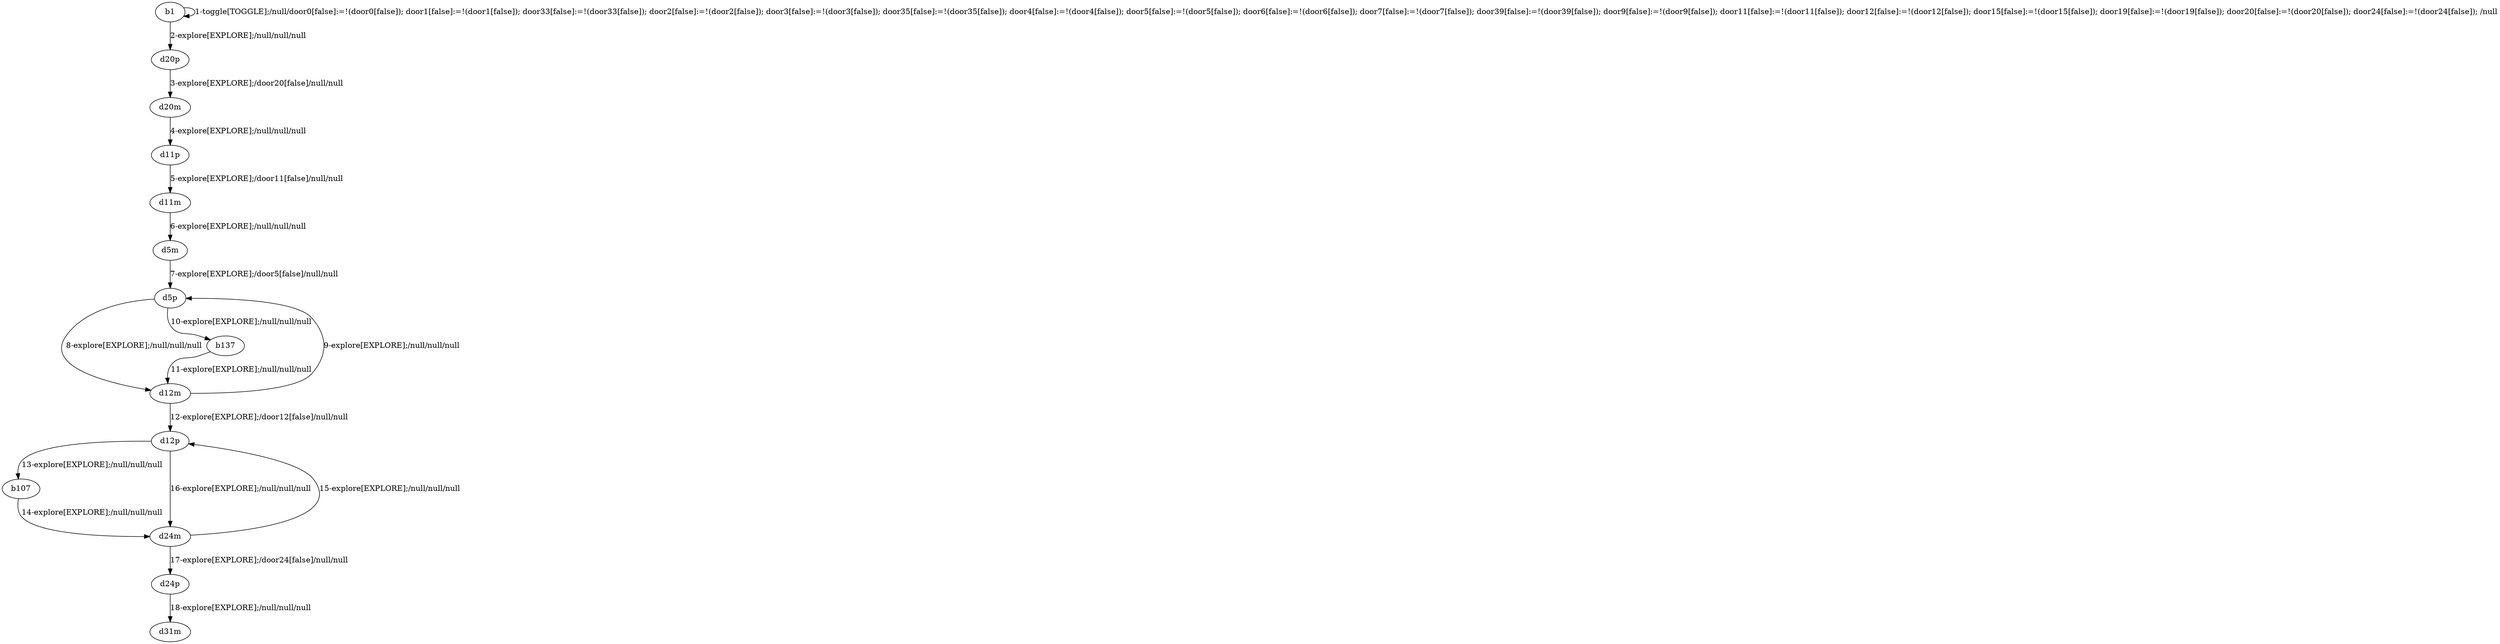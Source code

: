 # Total number of goals covered by this test: 5
# d5p --> b137
# d12p --> d24m
# d24m --> d24p
# d24m --> d12p
# d24p --> d31m

digraph g {
"b1" -> "b1" [label = "1-toggle[TOGGLE];/null/door0[false]:=!(door0[false]); door1[false]:=!(door1[false]); door33[false]:=!(door33[false]); door2[false]:=!(door2[false]); door3[false]:=!(door3[false]); door35[false]:=!(door35[false]); door4[false]:=!(door4[false]); door5[false]:=!(door5[false]); door6[false]:=!(door6[false]); door7[false]:=!(door7[false]); door39[false]:=!(door39[false]); door9[false]:=!(door9[false]); door11[false]:=!(door11[false]); door12[false]:=!(door12[false]); door15[false]:=!(door15[false]); door19[false]:=!(door19[false]); door20[false]:=!(door20[false]); door24[false]:=!(door24[false]); /null"];
"b1" -> "d20p" [label = "2-explore[EXPLORE];/null/null/null"];
"d20p" -> "d20m" [label = "3-explore[EXPLORE];/door20[false]/null/null"];
"d20m" -> "d11p" [label = "4-explore[EXPLORE];/null/null/null"];
"d11p" -> "d11m" [label = "5-explore[EXPLORE];/door11[false]/null/null"];
"d11m" -> "d5m" [label = "6-explore[EXPLORE];/null/null/null"];
"d5m" -> "d5p" [label = "7-explore[EXPLORE];/door5[false]/null/null"];
"d5p" -> "d12m" [label = "8-explore[EXPLORE];/null/null/null"];
"d12m" -> "d5p" [label = "9-explore[EXPLORE];/null/null/null"];
"d5p" -> "b137" [label = "10-explore[EXPLORE];/null/null/null"];
"b137" -> "d12m" [label = "11-explore[EXPLORE];/null/null/null"];
"d12m" -> "d12p" [label = "12-explore[EXPLORE];/door12[false]/null/null"];
"d12p" -> "b107" [label = "13-explore[EXPLORE];/null/null/null"];
"b107" -> "d24m" [label = "14-explore[EXPLORE];/null/null/null"];
"d24m" -> "d12p" [label = "15-explore[EXPLORE];/null/null/null"];
"d12p" -> "d24m" [label = "16-explore[EXPLORE];/null/null/null"];
"d24m" -> "d24p" [label = "17-explore[EXPLORE];/door24[false]/null/null"];
"d24p" -> "d31m" [label = "18-explore[EXPLORE];/null/null/null"];
}